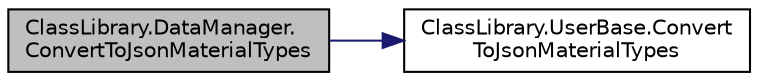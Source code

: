 digraph "ClassLibrary.DataManager.ConvertToJsonMaterialTypes"
{
 // INTERACTIVE_SVG=YES
 // LATEX_PDF_SIZE
  edge [fontname="Helvetica",fontsize="10",labelfontname="Helvetica",labelfontsize="10"];
  node [fontname="Helvetica",fontsize="10",shape=record];
  rankdir="LR";
  Node1 [label="ClassLibrary.DataManager.\lConvertToJsonMaterialTypes",height=0.2,width=0.4,color="black", fillcolor="grey75", style="filled", fontcolor="black",tooltip=" "];
  Node1 -> Node2 [color="midnightblue",fontsize="10",style="solid",fontname="Helvetica"];
  Node2 [label="ClassLibrary.UserBase.Convert\lToJsonMaterialTypes",height=0.2,width=0.4,color="black", fillcolor="white", style="filled",URL="$classClassLibrary_1_1UserBase.html#a5cb615f4babd3411669c3a24c5843f5d",tooltip="Convierte el objeto a texto en formato Json. El objeto puede ser reconstruido a partir del texto en f..."];
}
